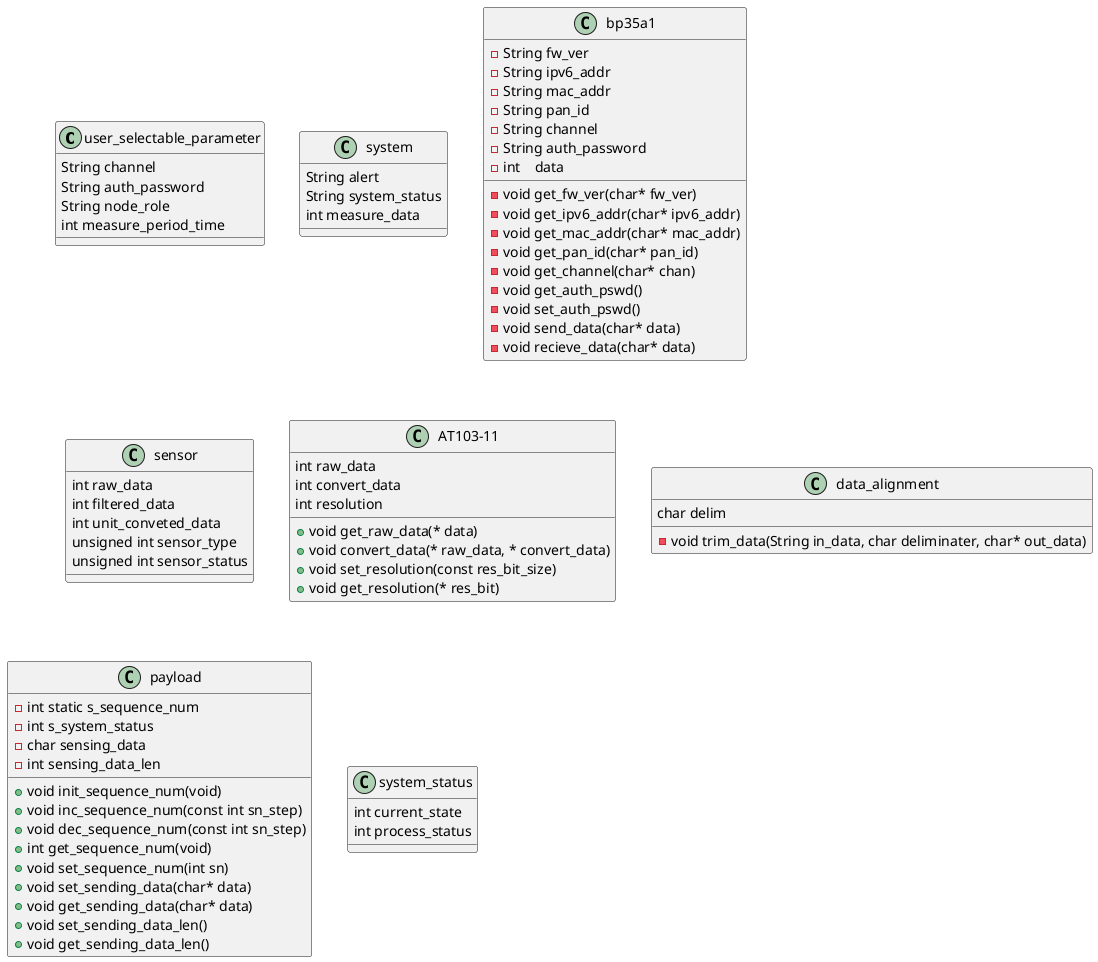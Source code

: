 @startuml



class user_selectable_parameter{
    String channel
    String auth_password
    String node_role
    int measure_period_time
}


class system {
    String alert
    String system_status
    int measure_data
}

class bp35a1 {
  -  String fw_ver
  -  String ipv6_addr
  -  String mac_addr
  -  String pan_id
  -  String channel
  -  String auth_password
  -  int    data

  - void get_fw_ver(char* fw_ver)
  - void get_ipv6_addr(char* ipv6_addr)
  - void get_mac_addr(char* mac_addr)
  - void get_pan_id(char* pan_id)
  - void get_channel(char* chan)
  - void get_auth_pswd()
  - void set_auth_pswd()
  - void send_data(char* data)
  - void recieve_data(char* data)
}


class sensor {
    int raw_data
    int filtered_data
    int unit_conveted_data
    unsigned int sensor_type
    unsigned int sensor_status
}

class AT103-11 {
    int raw_data
    int convert_data
    int resolution

    + void get_raw_data(* data)
    + void convert_data(* raw_data, * convert_data)
    + void set_resolution(const res_bit_size)
    + void get_resolution(* res_bit)
}


class data_alignment {
    char delim
    - void trim_data(String in_data, char deliminater, char* out_data)
}

class payload {
    - int static s_sequence_num
    - int s_system_status
    - char sensing_data
    - int sensing_data_len
    + void init_sequence_num(void)
    + void inc_sequence_num(const int sn_step)
    + void dec_sequence_num(const int sn_step)
    + int get_sequence_num(void)
    + void set_sequence_num(int sn)
    + void set_sending_data(char* data)
    + void get_sending_data(char* data)
    + void set_sending_data_len()
    + void get_sending_data_len()

}

class system_status {
    int current_state
    int process_status
    
}
@enduml